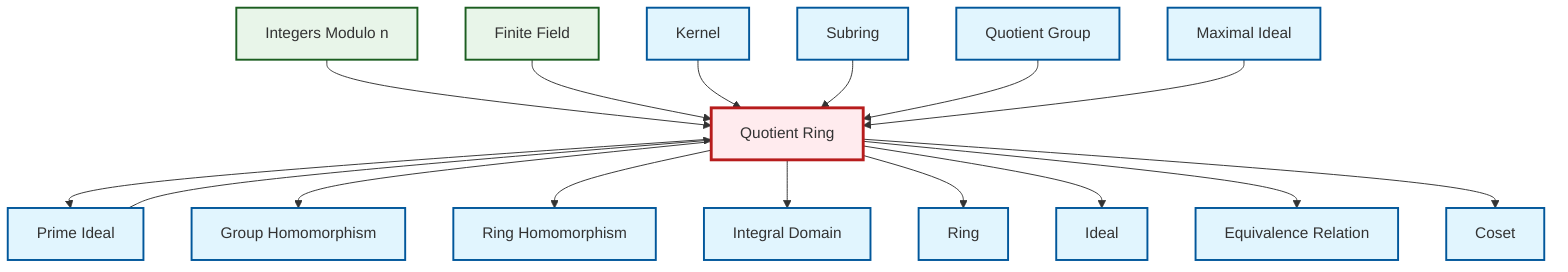 graph TD
    classDef definition fill:#e1f5fe,stroke:#01579b,stroke-width:2px
    classDef theorem fill:#f3e5f5,stroke:#4a148c,stroke-width:2px
    classDef axiom fill:#fff3e0,stroke:#e65100,stroke-width:2px
    classDef example fill:#e8f5e9,stroke:#1b5e20,stroke-width:2px
    classDef current fill:#ffebee,stroke:#b71c1c,stroke-width:3px
    def-kernel["Kernel"]:::definition
    def-coset["Coset"]:::definition
    ex-finite-field["Finite Field"]:::example
    def-quotient-ring["Quotient Ring"]:::definition
    def-homomorphism["Group Homomorphism"]:::definition
    def-equivalence-relation["Equivalence Relation"]:::definition
    def-ring-homomorphism["Ring Homomorphism"]:::definition
    def-quotient-group["Quotient Group"]:::definition
    ex-quotient-integers-mod-n["Integers Modulo n"]:::example
    def-integral-domain["Integral Domain"]:::definition
    def-prime-ideal["Prime Ideal"]:::definition
    def-ring["Ring"]:::definition
    def-ideal["Ideal"]:::definition
    def-maximal-ideal["Maximal Ideal"]:::definition
    def-subring["Subring"]:::definition
    def-prime-ideal --> def-quotient-ring
    def-quotient-ring --> def-prime-ideal
    def-quotient-ring --> def-homomorphism
    def-quotient-ring --> def-ring-homomorphism
    ex-quotient-integers-mod-n --> def-quotient-ring
    def-quotient-ring --> def-integral-domain
    ex-finite-field --> def-quotient-ring
    def-kernel --> def-quotient-ring
    def-quotient-ring --> def-ring
    def-subring --> def-quotient-ring
    def-quotient-ring --> def-ideal
    def-quotient-ring --> def-equivalence-relation
    def-quotient-group --> def-quotient-ring
    def-maximal-ideal --> def-quotient-ring
    def-quotient-ring --> def-coset
    class def-quotient-ring current